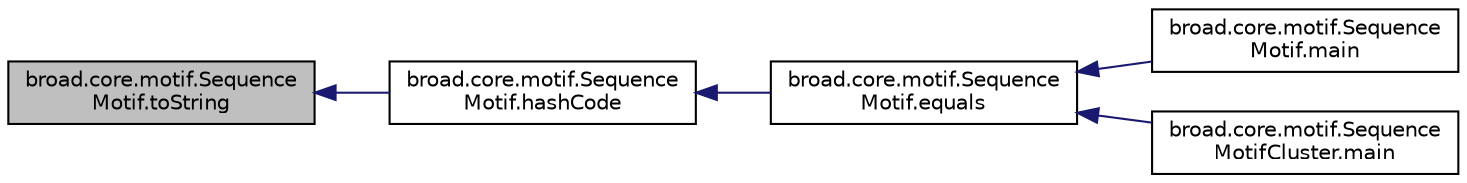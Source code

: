 digraph "broad.core.motif.SequenceMotif.toString"
{
  edge [fontname="Helvetica",fontsize="10",labelfontname="Helvetica",labelfontsize="10"];
  node [fontname="Helvetica",fontsize="10",shape=record];
  rankdir="LR";
  Node1 [label="broad.core.motif.Sequence\lMotif.toString",height=0.2,width=0.4,color="black", fillcolor="grey75", style="filled" fontcolor="black"];
  Node1 -> Node2 [dir="back",color="midnightblue",fontsize="10",style="solid",fontname="Helvetica"];
  Node2 [label="broad.core.motif.Sequence\lMotif.hashCode",height=0.2,width=0.4,color="black", fillcolor="white", style="filled",URL="$classbroad_1_1core_1_1motif_1_1_sequence_motif.html#a23cf80266e3f2bf41462a201f86db123"];
  Node2 -> Node3 [dir="back",color="midnightblue",fontsize="10",style="solid",fontname="Helvetica"];
  Node3 [label="broad.core.motif.Sequence\lMotif.equals",height=0.2,width=0.4,color="black", fillcolor="white", style="filled",URL="$classbroad_1_1core_1_1motif_1_1_sequence_motif.html#aea038650cf2e930ef84d69140a537912"];
  Node3 -> Node4 [dir="back",color="midnightblue",fontsize="10",style="solid",fontname="Helvetica"];
  Node4 [label="broad.core.motif.Sequence\lMotif.main",height=0.2,width=0.4,color="black", fillcolor="white", style="filled",URL="$classbroad_1_1core_1_1motif_1_1_sequence_motif.html#a6e112f9e21d5579de3ffa27cc89c8cde"];
  Node3 -> Node5 [dir="back",color="midnightblue",fontsize="10",style="solid",fontname="Helvetica"];
  Node5 [label="broad.core.motif.Sequence\lMotifCluster.main",height=0.2,width=0.4,color="black", fillcolor="white", style="filled",URL="$classbroad_1_1core_1_1motif_1_1_sequence_motif_cluster.html#a2c060687fcab431e1aa54196582ead6b"];
}

